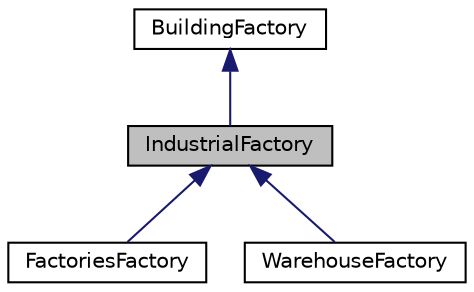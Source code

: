 digraph "IndustrialFactory"
{
 // LATEX_PDF_SIZE
  edge [fontname="Helvetica",fontsize="10",labelfontname="Helvetica",labelfontsize="10"];
  node [fontname="Helvetica",fontsize="10",shape=record];
  Node1 [label="IndustrialFactory",height=0.2,width=0.4,color="black", fillcolor="grey75", style="filled", fontcolor="black",tooltip="A factory class for creating industrial buildings."];
  Node2 -> Node1 [dir="back",color="midnightblue",fontsize="10",style="solid"];
  Node2 [label="BuildingFactory",height=0.2,width=0.4,color="black", fillcolor="white", style="filled",URL="$classBuildingFactory.html",tooltip="An abstract factory class for creating Building objects."];
  Node1 -> Node3 [dir="back",color="midnightblue",fontsize="10",style="solid"];
  Node3 [label="FactoriesFactory",height=0.2,width=0.4,color="black", fillcolor="white", style="filled",URL="$classFactoriesFactory.html",tooltip="A factory class for creating factory buildings."];
  Node1 -> Node4 [dir="back",color="midnightblue",fontsize="10",style="solid"];
  Node4 [label="WarehouseFactory",height=0.2,width=0.4,color="black", fillcolor="white", style="filled",URL="$classWarehouseFactory.html",tooltip="Factory class for creating Warehouse buildings."];
}

